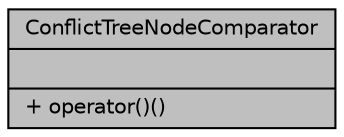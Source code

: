 digraph "ConflictTreeNodeComparator"
{
 // INTERACTIVE_SVG=YES
 // LATEX_PDF_SIZE
  edge [fontname="Helvetica",fontsize="10",labelfontname="Helvetica",labelfontsize="10"];
  node [fontname="Helvetica",fontsize="10",shape=record];
  Node1 [label="{ConflictTreeNodeComparator\n||+ operator()()\l}",height=0.2,width=0.4,color="black", fillcolor="grey75", style="filled", fontcolor="black",tooltip=" "];
}
